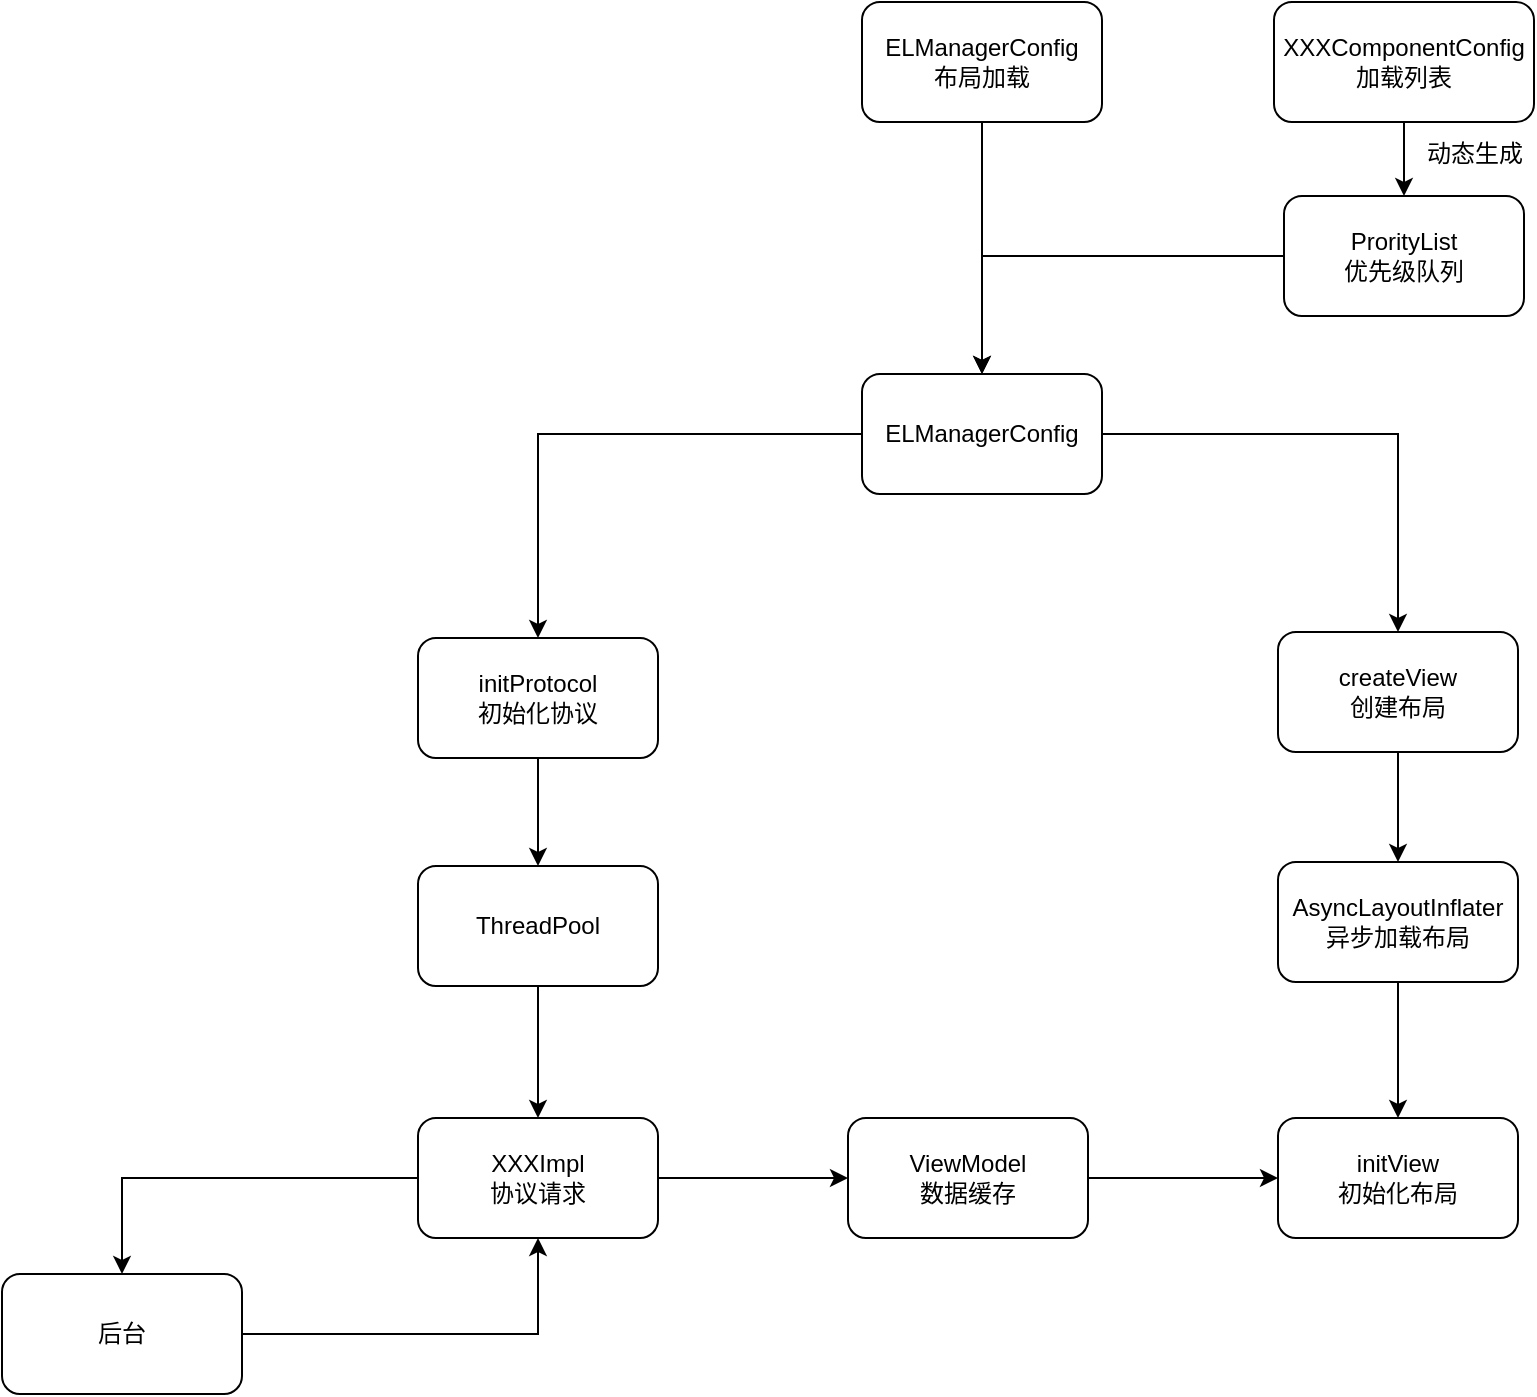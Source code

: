 <mxfile version="14.9.6" type="github" pages="2">
  <diagram id="xAZk6xImL0anoJP635Of" name="直播间优化">
    <mxGraphModel dx="1422" dy="1931" grid="0" gridSize="10" guides="1" tooltips="1" connect="1" arrows="1" fold="1" page="1" pageScale="1" pageWidth="827" pageHeight="1169" math="0" shadow="0">
      <root>
        <mxCell id="0" />
        <mxCell id="1" parent="0" />
        <mxCell id="gB-iFTg1nMOSrqPXeTVC-6" style="edgeStyle=orthogonalEdgeStyle;rounded=0;orthogonalLoop=1;jettySize=auto;html=1;exitX=0.5;exitY=1;exitDx=0;exitDy=0;" edge="1" parent="1" source="gB-iFTg1nMOSrqPXeTVC-1" target="gB-iFTg1nMOSrqPXeTVC-5">
          <mxGeometry relative="1" as="geometry" />
        </mxCell>
        <mxCell id="gB-iFTg1nMOSrqPXeTVC-1" value="initProtocol&lt;br&gt;初始化协议" style="rounded=1;whiteSpace=wrap;html=1;" vertex="1" parent="1">
          <mxGeometry x="243" y="164" width="120" height="60" as="geometry" />
        </mxCell>
        <mxCell id="gB-iFTg1nMOSrqPXeTVC-9" style="edgeStyle=orthogonalEdgeStyle;rounded=0;orthogonalLoop=1;jettySize=auto;html=1;exitX=0.5;exitY=1;exitDx=0;exitDy=0;" edge="1" parent="1" source="gB-iFTg1nMOSrqPXeTVC-2" target="gB-iFTg1nMOSrqPXeTVC-8">
          <mxGeometry relative="1" as="geometry" />
        </mxCell>
        <mxCell id="gB-iFTg1nMOSrqPXeTVC-2" value="createView&lt;br&gt;创建布局" style="rounded=1;whiteSpace=wrap;html=1;" vertex="1" parent="1">
          <mxGeometry x="673" y="161" width="120" height="60" as="geometry" />
        </mxCell>
        <mxCell id="gB-iFTg1nMOSrqPXeTVC-12" style="edgeStyle=orthogonalEdgeStyle;rounded=0;orthogonalLoop=1;jettySize=auto;html=1;exitX=0;exitY=0.5;exitDx=0;exitDy=0;" edge="1" parent="1" source="gB-iFTg1nMOSrqPXeTVC-3" target="gB-iFTg1nMOSrqPXeTVC-11">
          <mxGeometry relative="1" as="geometry" />
        </mxCell>
        <mxCell id="gB-iFTg1nMOSrqPXeTVC-21" style="edgeStyle=orthogonalEdgeStyle;rounded=0;orthogonalLoop=1;jettySize=auto;html=1;exitX=1;exitY=0.5;exitDx=0;exitDy=0;" edge="1" parent="1" source="gB-iFTg1nMOSrqPXeTVC-3" target="gB-iFTg1nMOSrqPXeTVC-20">
          <mxGeometry relative="1" as="geometry" />
        </mxCell>
        <mxCell id="gB-iFTg1nMOSrqPXeTVC-3" value="XXXImpl&lt;br&gt;协议请求" style="rounded=1;whiteSpace=wrap;html=1;" vertex="1" parent="1">
          <mxGeometry x="243" y="404" width="120" height="60" as="geometry" />
        </mxCell>
        <mxCell id="gB-iFTg1nMOSrqPXeTVC-4" value="initView&lt;br&gt;初始化布局" style="rounded=1;whiteSpace=wrap;html=1;" vertex="1" parent="1">
          <mxGeometry x="673" y="404" width="120" height="60" as="geometry" />
        </mxCell>
        <mxCell id="gB-iFTg1nMOSrqPXeTVC-7" style="edgeStyle=orthogonalEdgeStyle;rounded=0;orthogonalLoop=1;jettySize=auto;html=1;exitX=0.5;exitY=1;exitDx=0;exitDy=0;" edge="1" parent="1" source="gB-iFTg1nMOSrqPXeTVC-5" target="gB-iFTg1nMOSrqPXeTVC-3">
          <mxGeometry relative="1" as="geometry" />
        </mxCell>
        <mxCell id="gB-iFTg1nMOSrqPXeTVC-5" value="ThreadPool" style="rounded=1;whiteSpace=wrap;html=1;" vertex="1" parent="1">
          <mxGeometry x="243" y="278" width="120" height="60" as="geometry" />
        </mxCell>
        <mxCell id="gB-iFTg1nMOSrqPXeTVC-10" style="edgeStyle=orthogonalEdgeStyle;rounded=0;orthogonalLoop=1;jettySize=auto;html=1;exitX=0.5;exitY=1;exitDx=0;exitDy=0;" edge="1" parent="1" source="gB-iFTg1nMOSrqPXeTVC-8" target="gB-iFTg1nMOSrqPXeTVC-4">
          <mxGeometry relative="1" as="geometry" />
        </mxCell>
        <mxCell id="gB-iFTg1nMOSrqPXeTVC-8" value="AsyncLayoutInflater&lt;br&gt;异步加载布局" style="rounded=1;whiteSpace=wrap;html=1;" vertex="1" parent="1">
          <mxGeometry x="673" y="276" width="120" height="60" as="geometry" />
        </mxCell>
        <mxCell id="gB-iFTg1nMOSrqPXeTVC-13" style="edgeStyle=orthogonalEdgeStyle;rounded=0;orthogonalLoop=1;jettySize=auto;html=1;exitX=1;exitY=0.5;exitDx=0;exitDy=0;entryX=0.5;entryY=1;entryDx=0;entryDy=0;" edge="1" parent="1" source="gB-iFTg1nMOSrqPXeTVC-11" target="gB-iFTg1nMOSrqPXeTVC-3">
          <mxGeometry relative="1" as="geometry" />
        </mxCell>
        <mxCell id="gB-iFTg1nMOSrqPXeTVC-11" value="后台" style="rounded=1;whiteSpace=wrap;html=1;" vertex="1" parent="1">
          <mxGeometry x="35" y="482" width="120" height="60" as="geometry" />
        </mxCell>
        <mxCell id="gB-iFTg1nMOSrqPXeTVC-15" style="edgeStyle=orthogonalEdgeStyle;rounded=0;orthogonalLoop=1;jettySize=auto;html=1;exitX=0;exitY=0.5;exitDx=0;exitDy=0;" edge="1" parent="1" source="gB-iFTg1nMOSrqPXeTVC-14" target="gB-iFTg1nMOSrqPXeTVC-1">
          <mxGeometry relative="1" as="geometry" />
        </mxCell>
        <mxCell id="gB-iFTg1nMOSrqPXeTVC-16" style="edgeStyle=orthogonalEdgeStyle;rounded=0;orthogonalLoop=1;jettySize=auto;html=1;exitX=1;exitY=0.5;exitDx=0;exitDy=0;entryX=0.5;entryY=0;entryDx=0;entryDy=0;" edge="1" parent="1" source="gB-iFTg1nMOSrqPXeTVC-14" target="gB-iFTg1nMOSrqPXeTVC-2">
          <mxGeometry relative="1" as="geometry" />
        </mxCell>
        <mxCell id="gB-iFTg1nMOSrqPXeTVC-14" value="ELManagerConfig" style="rounded=1;whiteSpace=wrap;html=1;" vertex="1" parent="1">
          <mxGeometry x="465" y="32" width="120" height="60" as="geometry" />
        </mxCell>
        <mxCell id="gB-iFTg1nMOSrqPXeTVC-22" style="edgeStyle=orthogonalEdgeStyle;rounded=0;orthogonalLoop=1;jettySize=auto;html=1;exitX=1;exitY=0.5;exitDx=0;exitDy=0;" edge="1" parent="1" source="gB-iFTg1nMOSrqPXeTVC-20" target="gB-iFTg1nMOSrqPXeTVC-4">
          <mxGeometry relative="1" as="geometry" />
        </mxCell>
        <mxCell id="gB-iFTg1nMOSrqPXeTVC-20" value="ViewModel&lt;br&gt;数据缓存" style="rounded=1;whiteSpace=wrap;html=1;" vertex="1" parent="1">
          <mxGeometry x="458" y="404" width="120" height="60" as="geometry" />
        </mxCell>
        <mxCell id="x4ZEdnHXa9wkFcLiSyGv-4" style="edgeStyle=orthogonalEdgeStyle;rounded=0;orthogonalLoop=1;jettySize=auto;html=1;exitX=0.5;exitY=1;exitDx=0;exitDy=0;" edge="1" parent="1" source="x4ZEdnHXa9wkFcLiSyGv-1" target="gB-iFTg1nMOSrqPXeTVC-14">
          <mxGeometry relative="1" as="geometry" />
        </mxCell>
        <mxCell id="x4ZEdnHXa9wkFcLiSyGv-1" value="ELManagerConfig&lt;br&gt;布局加载" style="rounded=1;whiteSpace=wrap;html=1;" vertex="1" parent="1">
          <mxGeometry x="465" y="-154" width="120" height="60" as="geometry" />
        </mxCell>
        <mxCell id="x4ZEdnHXa9wkFcLiSyGv-5" style="edgeStyle=orthogonalEdgeStyle;rounded=0;orthogonalLoop=1;jettySize=auto;html=1;exitX=0;exitY=0.5;exitDx=0;exitDy=0;" edge="1" parent="1" source="x4ZEdnHXa9wkFcLiSyGv-2" target="gB-iFTg1nMOSrqPXeTVC-14">
          <mxGeometry relative="1" as="geometry" />
        </mxCell>
        <mxCell id="x4ZEdnHXa9wkFcLiSyGv-2" value="ProrityList&lt;br&gt;优先级队列" style="rounded=1;whiteSpace=wrap;html=1;" vertex="1" parent="1">
          <mxGeometry x="676" y="-57" width="120" height="60" as="geometry" />
        </mxCell>
        <mxCell id="x4ZEdnHXa9wkFcLiSyGv-8" style="edgeStyle=orthogonalEdgeStyle;rounded=0;orthogonalLoop=1;jettySize=auto;html=1;exitX=0.5;exitY=1;exitDx=0;exitDy=0;" edge="1" parent="1" source="x4ZEdnHXa9wkFcLiSyGv-6" target="x4ZEdnHXa9wkFcLiSyGv-2">
          <mxGeometry relative="1" as="geometry" />
        </mxCell>
        <mxCell id="x4ZEdnHXa9wkFcLiSyGv-6" value="XXXComponentConfig&lt;br&gt;加载列表" style="rounded=1;whiteSpace=wrap;html=1;" vertex="1" parent="1">
          <mxGeometry x="671" y="-154" width="130" height="60" as="geometry" />
        </mxCell>
        <mxCell id="x4ZEdnHXa9wkFcLiSyGv-9" value="动态生成" style="text;html=1;strokeColor=none;fillColor=none;align=center;verticalAlign=middle;whiteSpace=wrap;rounded=0;" vertex="1" parent="1">
          <mxGeometry x="742" y="-88" width="59" height="20" as="geometry" />
        </mxCell>
      </root>
    </mxGraphModel>
  </diagram>
  <diagram id="63XYu2e07B149FznHW5y" name="旧直播间流程">
    <mxGraphModel dx="1422" dy="706" grid="0" gridSize="10" guides="1" tooltips="1" connect="1" arrows="1" fold="1" page="1" pageScale="1" pageWidth="827" pageHeight="1169" math="0" shadow="0">
      <root>
        <mxCell id="rwaVNzZdTJwa55KkwHrY-0" />
        <mxCell id="rwaVNzZdTJwa55KkwHrY-1" parent="rwaVNzZdTJwa55KkwHrY-0" />
        <mxCell id="cGW_1NRgEzkDamvG8sv6-16" style="edgeStyle=orthogonalEdgeStyle;rounded=0;orthogonalLoop=1;jettySize=auto;html=1;exitX=0.5;exitY=1;exitDx=0;exitDy=0;" edge="1" parent="rwaVNzZdTJwa55KkwHrY-1" source="cGW_1NRgEzkDamvG8sv6-1" target="cGW_1NRgEzkDamvG8sv6-10">
          <mxGeometry relative="1" as="geometry" />
        </mxCell>
        <mxCell id="cGW_1NRgEzkDamvG8sv6-1" value="createView&lt;br&gt;布局加载" style="rounded=1;whiteSpace=wrap;html=1;" vertex="1" parent="rwaVNzZdTJwa55KkwHrY-1">
          <mxGeometry x="92" y="320" width="120" height="60" as="geometry" />
        </mxCell>
        <mxCell id="cGW_1NRgEzkDamvG8sv6-9" style="edgeStyle=orthogonalEdgeStyle;rounded=0;orthogonalLoop=1;jettySize=auto;html=1;exitX=0.5;exitY=1;exitDx=0;exitDy=0;" edge="1" parent="rwaVNzZdTJwa55KkwHrY-1" source="cGW_1NRgEzkDamvG8sv6-6" target="cGW_1NRgEzkDamvG8sv6-1">
          <mxGeometry relative="1" as="geometry" />
        </mxCell>
        <mxCell id="cGW_1NRgEzkDamvG8sv6-6" value="ELManagerConfig&lt;br&gt;布局加载" style="rounded=1;whiteSpace=wrap;html=1;" vertex="1" parent="rwaVNzZdTJwa55KkwHrY-1">
          <mxGeometry x="92" y="186" width="120" height="60" as="geometry" />
        </mxCell>
        <mxCell id="cGW_1NRgEzkDamvG8sv6-12" style="edgeStyle=orthogonalEdgeStyle;rounded=0;orthogonalLoop=1;jettySize=auto;html=1;exitX=1;exitY=0.5;exitDx=0;exitDy=0;" edge="1" parent="rwaVNzZdTJwa55KkwHrY-1" source="cGW_1NRgEzkDamvG8sv6-10" target="cGW_1NRgEzkDamvG8sv6-11">
          <mxGeometry relative="1" as="geometry" />
        </mxCell>
        <mxCell id="cGW_1NRgEzkDamvG8sv6-10" value="initProtocol&lt;br&gt;添加协议" style="rounded=1;whiteSpace=wrap;html=1;" vertex="1" parent="rwaVNzZdTJwa55KkwHrY-1">
          <mxGeometry x="92" y="448" width="120" height="60" as="geometry" />
        </mxCell>
        <mxCell id="cGW_1NRgEzkDamvG8sv6-14" style="edgeStyle=orthogonalEdgeStyle;rounded=0;orthogonalLoop=1;jettySize=auto;html=1;exitX=1;exitY=0.5;exitDx=0;exitDy=0;" edge="1" parent="rwaVNzZdTJwa55KkwHrY-1" source="cGW_1NRgEzkDamvG8sv6-11" target="cGW_1NRgEzkDamvG8sv6-13">
          <mxGeometry relative="1" as="geometry" />
        </mxCell>
        <mxCell id="cGW_1NRgEzkDamvG8sv6-18" style="edgeStyle=orthogonalEdgeStyle;rounded=0;orthogonalLoop=1;jettySize=auto;html=1;exitX=0.25;exitY=1;exitDx=0;exitDy=0;entryX=1;entryY=0.5;entryDx=0;entryDy=0;" edge="1" parent="rwaVNzZdTJwa55KkwHrY-1" source="cGW_1NRgEzkDamvG8sv6-11" target="cGW_1NRgEzkDamvG8sv6-17">
          <mxGeometry relative="1" as="geometry" />
        </mxCell>
        <mxCell id="cGW_1NRgEzkDamvG8sv6-11" value="XXXImpl&lt;br&gt;协议请求" style="rounded=1;whiteSpace=wrap;html=1;" vertex="1" parent="rwaVNzZdTJwa55KkwHrY-1">
          <mxGeometry x="308" y="448" width="120" height="60" as="geometry" />
        </mxCell>
        <mxCell id="cGW_1NRgEzkDamvG8sv6-15" style="edgeStyle=orthogonalEdgeStyle;rounded=0;orthogonalLoop=1;jettySize=auto;html=1;exitX=0;exitY=0.5;exitDx=0;exitDy=0;entryX=0.5;entryY=1;entryDx=0;entryDy=0;" edge="1" parent="rwaVNzZdTJwa55KkwHrY-1" source="cGW_1NRgEzkDamvG8sv6-13" target="cGW_1NRgEzkDamvG8sv6-11">
          <mxGeometry relative="1" as="geometry" />
        </mxCell>
        <mxCell id="cGW_1NRgEzkDamvG8sv6-13" value="&amp;nbsp;后台" style="rounded=1;whiteSpace=wrap;html=1;" vertex="1" parent="rwaVNzZdTJwa55KkwHrY-1">
          <mxGeometry x="528" y="525" width="120" height="60" as="geometry" />
        </mxCell>
        <mxCell id="cGW_1NRgEzkDamvG8sv6-17" value="ViewData&lt;br&gt;刷新数据" style="rounded=1;whiteSpace=wrap;html=1;" vertex="1" parent="rwaVNzZdTJwa55KkwHrY-1">
          <mxGeometry x="92" y="563" width="120" height="60" as="geometry" />
        </mxCell>
        <mxCell id="cGW_1NRgEzkDamvG8sv6-19" value="EventBus" style="text;html=1;strokeColor=none;fillColor=none;align=center;verticalAlign=middle;whiteSpace=wrap;rounded=0;" vertex="1" parent="rwaVNzZdTJwa55KkwHrY-1">
          <mxGeometry x="259" y="568" width="55" height="20" as="geometry" />
        </mxCell>
      </root>
    </mxGraphModel>
  </diagram>
</mxfile>
